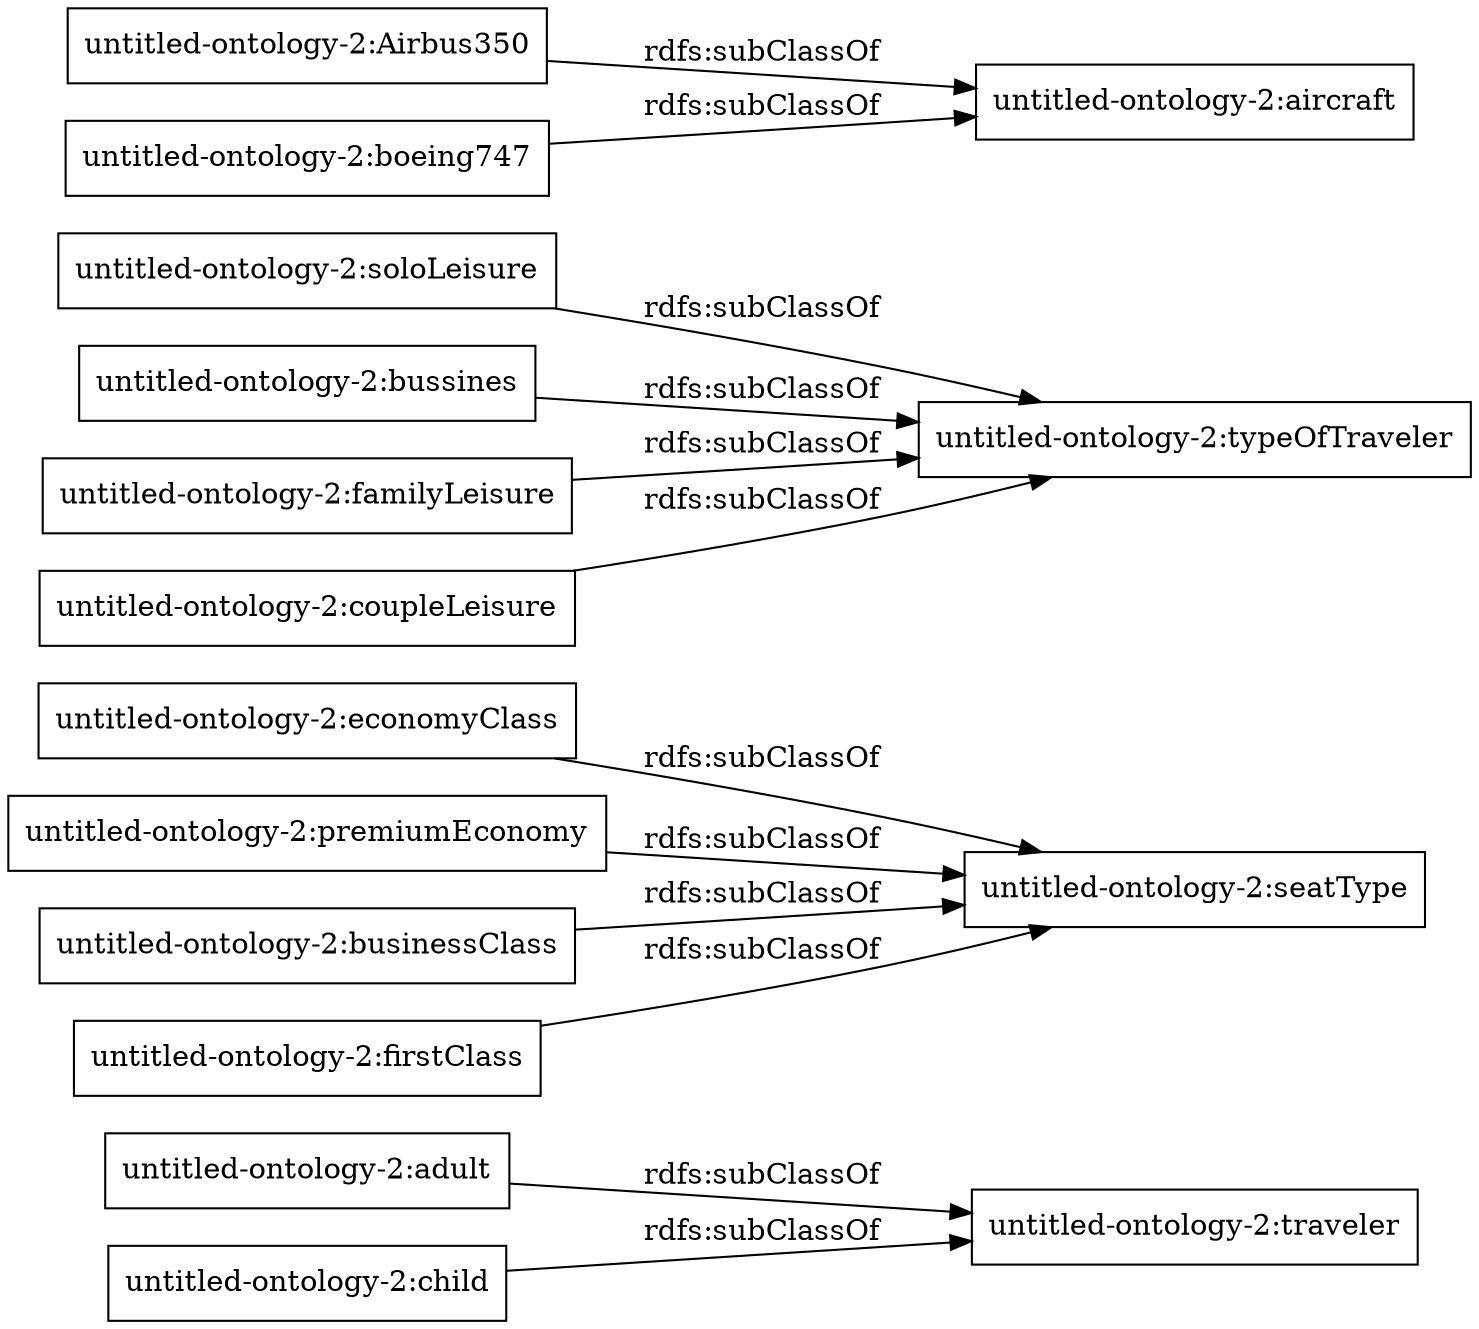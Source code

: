 digraph ar2dtool_diagram { 
rankdir=LR;
size="1000"
node [shape = rectangle, color="black"]; "untitled-ontology-2:adult" "untitled-ontology-2:economyClass" "untitled-ontology-2:premiumEconomy" "untitled-ontology-2:businessClass" "untitled-ontology-2:soloLeisure" "untitled-ontology-2:firstClass" "untitled-ontology-2:Airbus350" "untitled-ontology-2:seatType" "untitled-ontology-2:bussines" "untitled-ontology-2:familyLeisure" "untitled-ontology-2:boeing747" "untitled-ontology-2:child" "untitled-ontology-2:aircraft" "untitled-ontology-2:traveler" "untitled-ontology-2:coupleLeisure" "untitled-ontology-2:typeOfTraveler" ; /*classes style*/
	"untitled-ontology-2:firstClass" -> "untitled-ontology-2:seatType" [ label = "rdfs:subClassOf" ];
	"untitled-ontology-2:businessClass" -> "untitled-ontology-2:seatType" [ label = "rdfs:subClassOf" ];
	"untitled-ontology-2:boeing747" -> "untitled-ontology-2:aircraft" [ label = "rdfs:subClassOf" ];
	"untitled-ontology-2:coupleLeisure" -> "untitled-ontology-2:typeOfTraveler" [ label = "rdfs:subClassOf" ];
	"untitled-ontology-2:familyLeisure" -> "untitled-ontology-2:typeOfTraveler" [ label = "rdfs:subClassOf" ];
	"untitled-ontology-2:bussines" -> "untitled-ontology-2:typeOfTraveler" [ label = "rdfs:subClassOf" ];
	"untitled-ontology-2:adult" -> "untitled-ontology-2:traveler" [ label = "rdfs:subClassOf" ];
	"untitled-ontology-2:Airbus350" -> "untitled-ontology-2:aircraft" [ label = "rdfs:subClassOf" ];
	"untitled-ontology-2:premiumEconomy" -> "untitled-ontology-2:seatType" [ label = "rdfs:subClassOf" ];
	"untitled-ontology-2:economyClass" -> "untitled-ontology-2:seatType" [ label = "rdfs:subClassOf" ];
	"untitled-ontology-2:child" -> "untitled-ontology-2:traveler" [ label = "rdfs:subClassOf" ];
	"untitled-ontology-2:soloLeisure" -> "untitled-ontology-2:typeOfTraveler" [ label = "rdfs:subClassOf" ];

}
